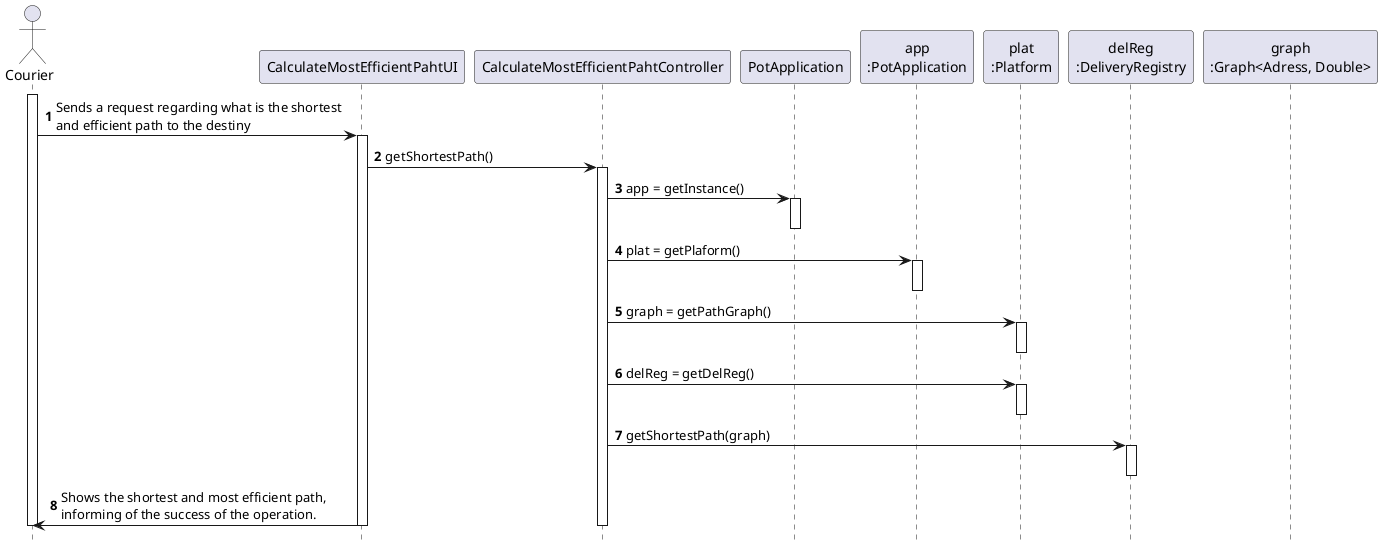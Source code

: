 @startuml
autonumber
hide footbox

actor "Courier" as COUR

participant "CalculateMostEfficientPahtUI" as UI
participant "CalculateMostEfficientPahtController" as CTRL
participant "PotApplication" as _APP
participant "app\n:PotApplication" as APP
participant "plat\n:Platform" as PLAT
participant "delReg\n:DeliveryRegistry" as DELREG
participant "graph\n:Graph<Adress, Double>" as GRAPH

activate COUR

COUR -> UI : Sends a request regarding what is the shortest \nand efficient path to the destiny
activate UI
UI -> CTRL : getShortestPath()
activate CTRL
CTRL -> _APP: app = getInstance()
activate _APP
deactivate _APP

CTRL -> APP: plat = getPlaform()
activate APP
deactivate APP
CTRL -> PLAT : graph = getPathGraph()
activate PLAT
deactivate PLAT
CTRL -> PLAT : delReg = getDelReg()
activate PLAT
deactivate PLAT
CTRL -> DELREG : getShortestPath(graph)
activate DELREG
deactivate DELREG
UI -> COUR : Shows the shortest and most efficient path, \ninforming of the success of the operation.
deactivate CTRL
deactivate UI
deactivate COUR

@enduml